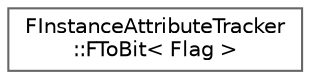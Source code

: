 digraph "Graphical Class Hierarchy"
{
 // INTERACTIVE_SVG=YES
 // LATEX_PDF_SIZE
  bgcolor="transparent";
  edge [fontname=Helvetica,fontsize=10,labelfontname=Helvetica,labelfontsize=10];
  node [fontname=Helvetica,fontsize=10,shape=box,height=0.2,width=0.4];
  rankdir="LR";
  Node0 [id="Node000000",label="FInstanceAttributeTracker\l::FToBit\< Flag \>",height=0.2,width=0.4,color="grey40", fillcolor="white", style="filled",URL="$da/d93/structFInstanceAttributeTracker_1_1FToBit.html",tooltip=" "];
}
